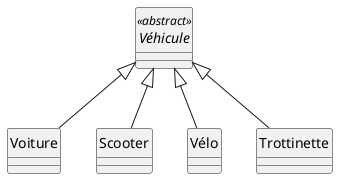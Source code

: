 @startuml
hide circle
skinparam classAttributeIconSize 0
abstract class Véhicule <<abstract>> {
    
}
class Voiture {
    
}
class Scooter {
    
}
class Vélo {
    
}
class Trottinette {
    
}

Véhicule <|-- Voiture
Véhicule <|-- Scooter
Véhicule <|-- Vélo
Véhicule <|-- Trottinette
@enduml